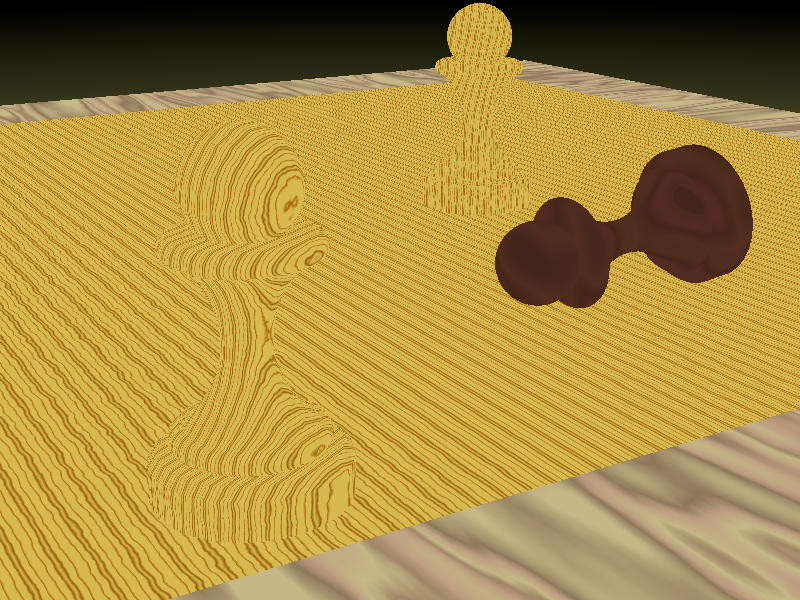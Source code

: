 // Persistence Of Vision raytracer version 3.0 sample file.
// "Pawns", a study in wood... three pawns on a chessboard
// File by Douglas Otwell

#version 3.0
global_settings { assumed_gamma 1.8 }

#include "colors.inc"
#include "shapes.inc"
#include "textures.inc"

//
//   Yellow pine, close grained
//
#declare Yellow_Pine = texture {
   pigment {
      wood
      turbulence 0.02
      color_map {
         [0.000, 0.222  color red  0.808  green  0.671  blue  0.251  filter  0.000
                        color red  0.808  green  0.671  blue  0.251  filter  0.000]
         [0.222, 0.342  color red  0.808  green  0.671  blue  0.251  filter  0.000
                        color red  0.600  green  0.349  blue  0.043  filter  0.000]
         [0.342, 0.393  color red  0.600  green  0.349  blue  0.043  filter  0.000
                        color red  0.808  green  0.671  blue  0.251  filter  0.000]
         [0.393, 0.709  color red  0.808  green  0.671  blue  0.251  filter  0.000
                        color red  0.808  green  0.671  blue  0.251  filter  0.000]
         [0.709, 0.821  color red  0.808  green  0.671  blue  0.251  filter  0.000
                        color red  0.533  green  0.298  blue  0.027  filter  0.000]
         [0.821, 1      color red  0.533  green  0.298  blue  0.027  filter  0.000
                        color red  0.808  green  0.671  blue  0.251  filter  0.000]
      }
      scale 0.1
      translate 10*x
   }
}

// Yellow_Pine layer 2
texture {
   pigment {
      wood
      turbulence 0.01
      color_map {
         [0.000, 0.120   color red  1.000  green  1.000  blue  1.000  filter  1.000
                         color red  0.702  green  0.412  blue  0.118  filter  0.608]
         [0.120, 0.231   color red  0.702  green  0.412  blue  0.118  filter  0.608
                         color red  0.702  green  0.467  blue  0.118  filter  0.608]
         [0.231, 0.496   color red  0.702  green  0.467  blue  0.118  filter  0.608
                         color red  1.000  green  1.000  blue  1.000  filter  1.000]
         [0.496, 0.701   color red  1.000  green  1.000  blue  1.000  filter  1.000
                         color red  1.000  green  1.000  blue  1.000  filter  1.000]
         [0.701, 0.829   color red  1.000  green  1.000  blue  1.000  filter  1.000
                         color red  0.702  green  0.467  blue  0.118  filter  0.608]
         [0.829, 1       color red  0.702  green  0.467  blue  0.118  filter  0.608
                         color red  1.000  green  1.000  blue  1.000  filter  1.000]
      }
      scale 0.5 
      translate 10*x
   }
}

//
//   Rosewood
//
#declare Rosewood = texture {
   pigment {
      bozo
      turbulence 0.04
      color_map {
         [0.000, 0.256   color red  0.204  green  0.110  blue  0.078  filter  0.000
                         color red  0.231  green  0.125  blue  0.090  filter  0.000]
         [0.256, 0.393   color red  0.231  green  0.125  blue  0.090  filter  0.000
                         color red  0.247  green  0.133  blue  0.090  filter  0.000]
         [0.393, 0.581   color red  0.247  green  0.133  blue  0.090  filter  0.000
                         color red  0.204  green  0.110  blue  0.075  filter  0.000]
         [0.581, 0.726   color red  0.204  green  0.110  blue  0.075  filter  0.000
                         color red  0.259  green  0.122  blue  0.102  filter  0.000]
         [0.726, 0.983   color red  0.259  green  0.122  blue  0.102  filter  0.000
                         color red  0.231  green  0.125  blue  0.086  filter  0.000]
         [0.983, 1       color red  0.231  green  0.125  blue  0.086  filter  0.000
                         color red  0.204  green  0.110  blue  0.078  filter  0.000]
      }
      scale <0.5, 0.5, 1>
      translate 10*x
   }
   finish {
      ambient 0.5
      diffuse 0.8
   }
}

// Rosewood layer 2
texture {
   pigment {
      wood
      turbulence 0.04
      color_map {
         [0.000, 0.139   color red  0.545  green  0.349  blue  0.247  filter  1.000
                         color red  0.000  green  0.000  blue  0.000  filter  0.004]
         [0.139, 0.148   color red  0.000  green  0.000  blue  0.000  filter  0.004
                         color red  0.000  green  0.000  blue  0.000  filter  0.004]
         [0.148, 0.287   color red  0.000  green  0.000  blue  0.000  filter  0.004
                         color red  0.545  green  0.349  blue  0.247  filter  1.000]
         [0.287, 0.443   color red  0.545  green  0.349  blue  0.247  filter  1.000
                         color red  0.545  green  0.349  blue  0.247  filter  1.000]
         [0.443, 0.626   color red  0.545  green  0.349  blue  0.247  filter  1.000
                         color red  0.000  green  0.000  blue  0.000  filter  0.004]
         [0.626, 0.635   color red  0.000  green  0.000  blue  0.000  filter  0.004
                         color red  0.000  green  0.000  blue  0.000  filter  0.004]
         [0.635, 0.843   color red  0.000  green  0.000  blue  0.000  filter  0.004
                         color red  0.545  green  0.349  blue  0.247  filter  1.000]
         [0.843, 1       color red  0.545  green  0.349  blue  0.247  filter  1.000
                         color red  0.545  green  0.349  blue  0.247  filter  1.000]
      }
      scale <0.5, 0.5, 1>
      translate <10, 0, 0>
   }
   finish {
      ambient 0.5
      diffuse 0.8
   }
}

//
//   Sandalwood ( makes a great burled maple, too)
//
#declare Sandalwood = texture {
   pigment {
      bozo
      turbulence 0.2
      color_map {
         [0.000, 0.171   color red  0.725  green  0.659  blue  0.455  filter  0.000
                         color red  0.682  green  0.549  blue  0.420  filter  0.000]
         [0.171, 0.274   color red  0.682  green  0.549  blue  0.420  filter  0.000
                         color red  0.557  green  0.451  blue  0.322  filter  0.000]
         [0.274, 0.393   color red  0.557  green  0.451  blue  0.322  filter  0.000
                         color red  0.725  green  0.659  blue  0.455  filter  0.000]
         [0.393, 0.564   color red  0.725  green  0.659  blue  0.455  filter  0.000
                         color red  0.682  green  0.549  blue  0.420  filter  0.000]
         [0.564, 0.701   color red  0.682  green  0.549  blue  0.420  filter  0.000
                         color red  0.482  green  0.392  blue  0.278  filter  0.000]
         [0.701, 1       color red  0.482  green  0.392  blue  0.278  filter  0.000
                         color red  0.725  green  0.659  blue  0.455  filter  0.000]
      }
      scale <0.2, 0.2, 1>
      scale 2
   }
}
// Sandalwood layer 2
texture {
   pigment {
      bozo
      turbulence 0.8
      color_map {
         [0.000, 0.087   color red  0.682  green  0.604  blue  0.380  filter  1.000
                         color red  0.761  green  0.694  blue  0.600  filter  0.020]
         [0.087, 0.226   color red  0.761  green  0.694  blue  0.600  filter  0.020
                         color red  0.635  green  0.553  blue  0.325  filter  1.000]
         [0.226, 0.348   color red  0.635  green  0.553  blue  0.325  filter  1.000
                         color red  0.761  green  0.694  blue  0.600  filter  0.020]
         [0.348, 0.496   color red  0.761  green  0.694  blue  0.600  filter  0.020
                         color red  0.682  green  0.604  blue  0.380  filter  1.000]
         [0.496, 0.565   color red  0.682  green  0.604  blue  0.380  filter  1.000
                         color red  0.761  green  0.694  blue  0.600  filter  0.020]
         [0.565, 0.661   color red  0.761  green  0.694  blue  0.600  filter  0.020
                         color red  0.682  green  0.604  blue  0.380  filter  1.000]
         [0.661, 0.835   color red  0.682  green  0.604  blue  0.380  filter  1.000
                         color red  0.761  green  0.694  blue  0.600  filter  0.020]
         [0.835, 1       color red  0.761  green  0.694  blue  0.600  filter  0.020
                         color red  0.682  green  0.604  blue  0.380  filter  1.000]
      }
      scale 0.2
      scale 2
   }
}

//
//   Lights, Camera ...
//
camera {
   location  <-8.0, 4.0, -14.0>
   direction <0.0, 0.0, 2.0>
   up        <0.0, 1.0, 0.0>
   right     <4/3, 0.0, 0.0>
   look_at   <-2.0, 0.0, -4.0>
}

light_source { <100.0, 400.0, -600.0> color White }

//   a back-light to create a highlight on the board
light_source { <12.0, 4.0, 12.0> color White }

//  We'll build our chessboard out of one big pine block and 32
// little rosewood ones
#declare Fours = union {
   object { UnitBox
      texture {
         Rosewood
         finish {
            phong 0.3
            ambient 0.5
            diffuse 0.7
            reflection 0.3
         }
      }
      translate <-1, -1, 1>
   }

   object { UnitBox
      texture {
         Rosewood
         finish {
            phong 0.3 
            ambient 0.5
            diffuse 0.7
            reflection 0.3
         }
      }
      translate <1, -1, -1>
   }

   bounded_by { object { UnitBox scale <2, 1, 2> } }
}

#declare Eights = union {
   object { Fours
      translate <-2, 0, 2>
   }
   object { Fours
      translate <2, 0, 2>
   }
   object { Fours
      translate <-2, 0, -2>
   }
   object { Fours
      translate <2, 0, -2>
   }

   bounded_by { object { UnitBox scale <4, 1, 4> } }
}

//   Add another wood texture around the edges
#declare rail = intersection {
   object { UnitBox
      scale <10, 0.25, 1>
   }               

   plane { -x, 0 
      rotate 45*y
      translate -9*x
   }

   plane { x, 0
      rotate -45*y
      translate 9*x
   }

   translate <0, -0.25, -9>

   texture {
      Sandalwood
      finish { phong 0.4 }
   }
}

//
//   Chessboard
//
#declare Chessboard = union {
   object { Eights
      translate <-4, 0, 4>
   }
   object { Eights
      translate <4, 0, 4>
   }
   object { Eights
      translate <-4, 0, -4>
   }
   object { Eights
      translate <4, 0, -4>
   }

   object { UnitBox
      scale <8, 0.25, 8>
      translate -0.25*y
   }               

   object { rail rotate 0*y }
   object { rail rotate 90*y }
   object { rail rotate 180*y }
   object { rail rotate 270*y }

   texture {
      Yellow_Pine
      finish {
         phong 0.5
         reflection 0.3
      }
      scale 2
   }

   bounded_by { object { UnitBox scale <10, 1, 10> } }
}

//
//   Pawn
//
#declare pawn = union {
   difference {
      object { Disk_Y scale <8, 12.7468, 8> }
      quartic {
         < 1.0,  0.0,  0.0,   0.0,    2.0,  0.0,  0.0,  2.0,  0.0,-738.0,
         0.0,  0.0,  0.0,   0.0,    0.0,  0.0,  0.0,  0.0,  0.0,   0.0,
         1.0,  0.0,  0.0,   2.0,    0.0, 162.0,  0.0,  0.0,  0.0,   0.0,
         1.0,   0.0, -738.0,   0.0,   6561.0>
         sturm
      }
   }

   quartic {
      < 1.0,  0.0,  0.0,   0.0,    2.0,  0.0,  0.0,  2.0,  0.0, -132.5,
      0.0,  0.0,  0.0,   0.0,    0.0,  0.0,  0.0,  0.0,  0.0,   0.0,
      1.0,  0.0,  0.0,   2.0,    0.0, 123.5,  0.0,  0.0,  0.0,   0.0,
      1.0,  0.0, -132.5,  0.0,  3813.0625 >
      sturm
      translate -11.2468*y
   }

   quartic {
      < 1.0,  0.0,  0.0,   0.0,    2.0,  0.0,  0.0,  2.0,  0.0, -132.5,
      0.0,  0.0,  0.0,   0.0,    0.0,  0.0,  0.0,  0.0,  0.0,   0.0,
      1.0,  0.0,  0.0,   2.0,    0.0, 123.5,  0.0,  0.0,  0.0,   0.0,
      1.0,  0.0, -132.5,  0.0,  3813.0625>
      sturm
      translate 11.2468*y
   }

   //   Base
   intersection {
      object { Disk_Y
         scale <12, 3, 12>
         translate -15.7468*y
      }
      object { QCone_Y
         translate -2*y
      }
   }

   //   Ball on top
   sphere { <0, 17.7468, 0>, 7 }

   bounded_by { object { Disk_Y scale <14, 26, 14> } }

   translate 18.7468*y
   scale 0.06
}


//   Now let's put the pieces together

object { Chessboard }

//   Pawn 1
object { pawn
   texture {
      Yellow_Pine
      finish { phong 0.8 }
   }

   rotate 60*y
   translate <-5, 0, -7>
}

//   Pawn 2
object { pawn
   texture {
      Yellow_Pine
      finish { phong 0.8 }
   }

   rotate 30*y
   translate <1, 0, -1>
}

//   Pawn 3
object { pawn 
   texture {
      Rosewood
      finish {
         phong 1.0
         ambient 0.5
         diffuse 0.7
      }
   }

   rotate 30*y
   translate <0.72, -0.24, 0>
   rotate 96.2052*z
   translate <1, 0, -5>
}

//   a background glow to add interest
sphere { <0, 0, 0>, 1000
   inverse

   pigment {
      gradient y
      color_map {
         [0.0  0.25  color Goldenrod color Goldenrod]
         [0.25 0.46  color Goldenrod color Black]
         [0.46 1.001 color Black color Black]
      }
      scale 2000
      translate -1000*y
   }
}
